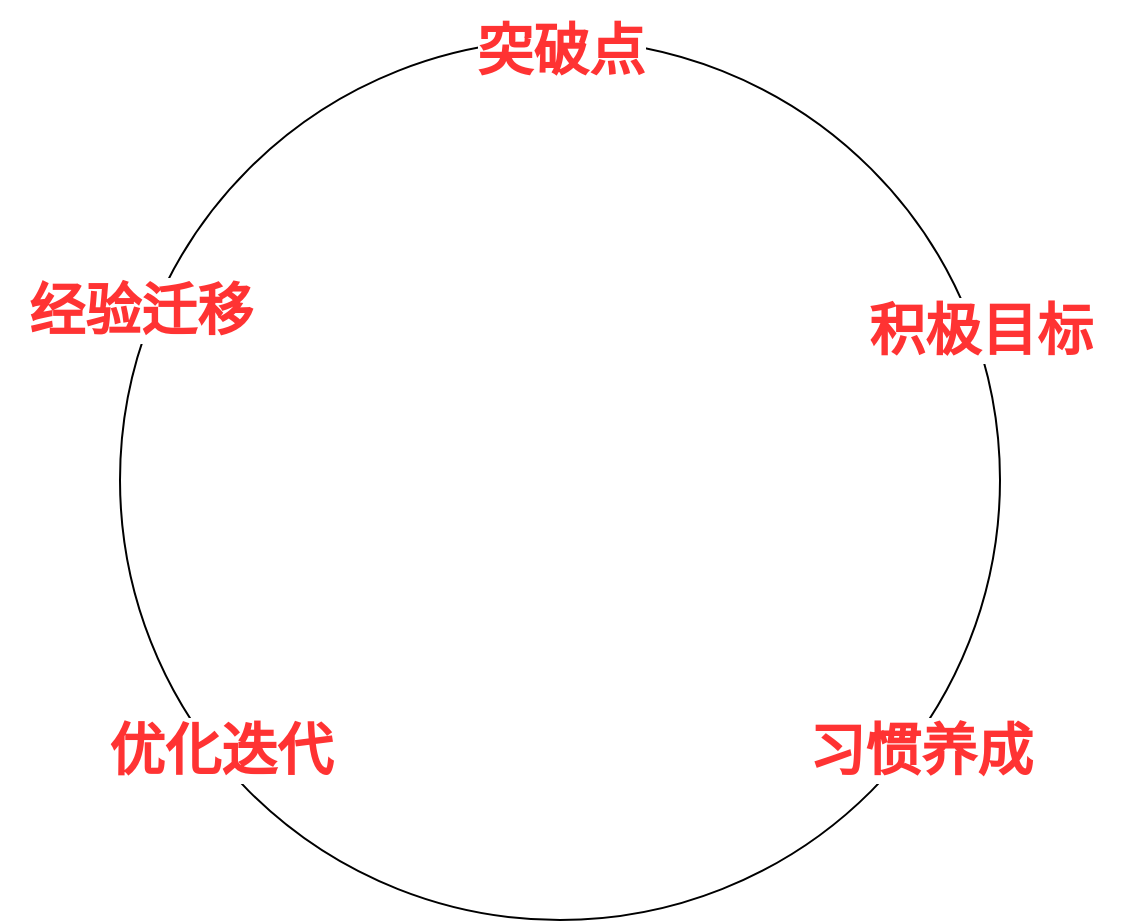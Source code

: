 <mxfile version="24.5.2" type="github">
  <diagram name="第 1 页" id="Rqw-lTmqPTe3vy6ZHP1r">
    <mxGraphModel dx="993" dy="519" grid="1" gridSize="10" guides="1" tooltips="1" connect="1" arrows="1" fold="1" page="1" pageScale="1" pageWidth="827" pageHeight="1169" math="0" shadow="0">
      <root>
        <mxCell id="0" />
        <mxCell id="1" parent="0" />
        <mxCell id="csqp9LRz45bWNV64LH_A-3" value="" style="ellipse;whiteSpace=wrap;html=1;aspect=fixed;fontSize=28;fontStyle=1;fontColor=#FF3333;shadow=0;" vertex="1" parent="1">
          <mxGeometry x="160" y="240" width="440" height="440" as="geometry" />
        </mxCell>
        <mxCell id="csqp9LRz45bWNV64LH_A-4" value="突破点" style="text;html=1;align=center;verticalAlign=middle;resizable=0;points=[];autosize=1;strokeColor=none;fillColor=none;labelBackgroundColor=default;fontSize=28;fontStyle=1;fontColor=#FF3333;" vertex="1" parent="1">
          <mxGeometry x="325" y="220" width="110" height="50" as="geometry" />
        </mxCell>
        <mxCell id="csqp9LRz45bWNV64LH_A-5" value="积极目标" style="text;html=1;align=center;verticalAlign=middle;resizable=0;points=[];autosize=1;strokeColor=none;fillColor=none;labelBackgroundColor=default;fontSize=28;fontStyle=1;fontColor=#FF3333;" vertex="1" parent="1">
          <mxGeometry x="520" y="360" width="140" height="50" as="geometry" />
        </mxCell>
        <mxCell id="csqp9LRz45bWNV64LH_A-6" value="习惯养成" style="text;html=1;align=center;verticalAlign=middle;resizable=0;points=[];autosize=1;strokeColor=none;fillColor=none;labelBackgroundColor=default;fontSize=28;fontStyle=1;fontColor=#FF3333;" vertex="1" parent="1">
          <mxGeometry x="490" y="570" width="140" height="50" as="geometry" />
        </mxCell>
        <mxCell id="csqp9LRz45bWNV64LH_A-7" value="优化迭代" style="text;html=1;align=center;verticalAlign=middle;resizable=0;points=[];autosize=1;strokeColor=none;fillColor=none;labelBackgroundColor=default;fontSize=28;fontStyle=1;fontColor=#FF3333;" vertex="1" parent="1">
          <mxGeometry x="140" y="570" width="140" height="50" as="geometry" />
        </mxCell>
        <mxCell id="csqp9LRz45bWNV64LH_A-8" value="经验迁移" style="text;html=1;align=center;verticalAlign=middle;resizable=0;points=[];autosize=1;strokeColor=none;fillColor=none;labelBackgroundColor=default;fontSize=28;fontStyle=1;fontColor=#FF3333;" vertex="1" parent="1">
          <mxGeometry x="100" y="350" width="140" height="50" as="geometry" />
        </mxCell>
      </root>
    </mxGraphModel>
  </diagram>
</mxfile>

